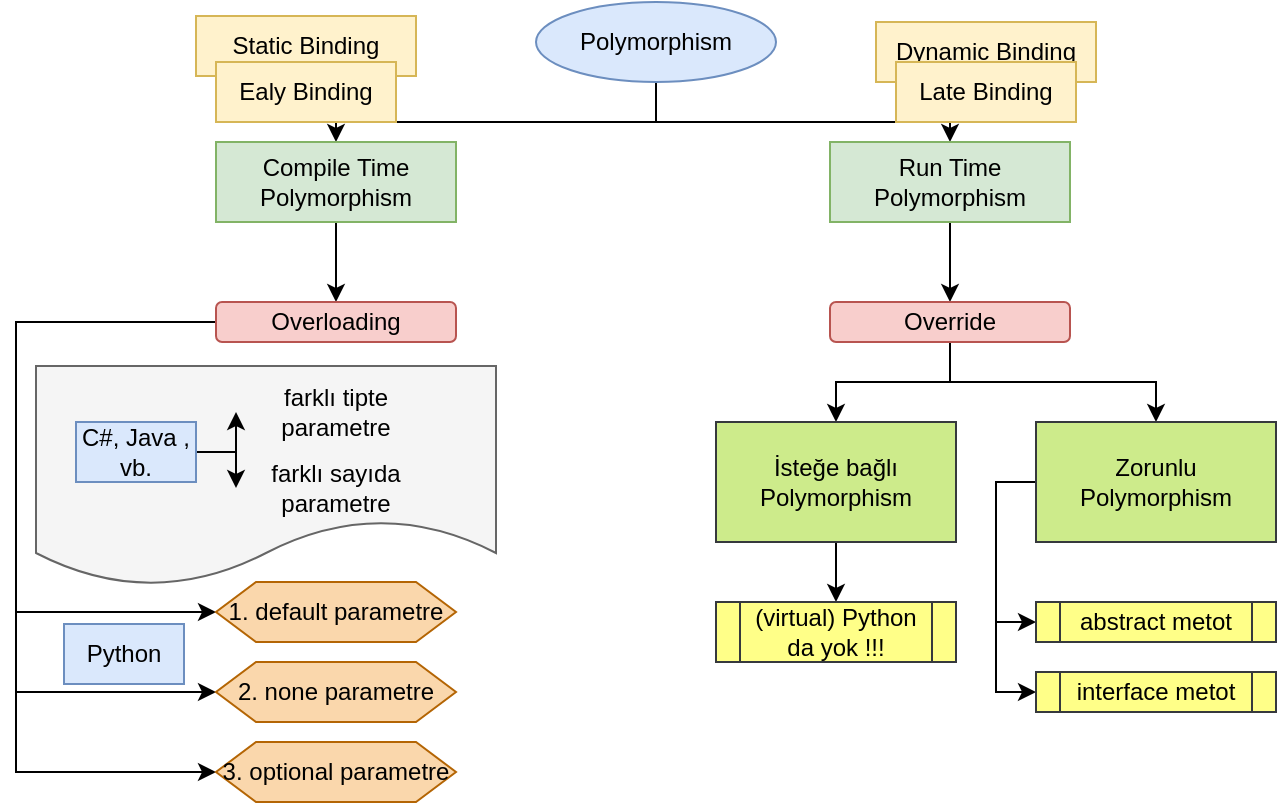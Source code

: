 <mxfile version="24.4.0" type="device">
  <diagram id="C5RBs43oDa-KdzZeNtuy" name="Page-1">
    <mxGraphModel dx="2968" dy="831" grid="1" gridSize="10" guides="1" tooltips="1" connect="1" arrows="1" fold="1" page="1" pageScale="1" pageWidth="827" pageHeight="1169" math="0" shadow="0">
      <root>
        <mxCell id="WIyWlLk6GJQsqaUBKTNV-0" />
        <mxCell id="WIyWlLk6GJQsqaUBKTNV-1" parent="WIyWlLk6GJQsqaUBKTNV-0" />
        <mxCell id="BZf4fPJrikUqSAzEE2tu-37" value="" style="shape=document;whiteSpace=wrap;html=1;boundedLbl=1;fillColor=#f5f5f5;strokeColor=#666666;fontColor=#333333;" vertex="1" parent="WIyWlLk6GJQsqaUBKTNV-1">
          <mxGeometry x="-870" y="192" width="230" height="110" as="geometry" />
        </mxCell>
        <mxCell id="BZf4fPJrikUqSAzEE2tu-22" style="edgeStyle=orthogonalEdgeStyle;rounded=0;orthogonalLoop=1;jettySize=auto;html=1;entryX=0.5;entryY=0;entryDx=0;entryDy=0;" edge="1" parent="WIyWlLk6GJQsqaUBKTNV-1" source="BZf4fPJrikUqSAzEE2tu-0" target="BZf4fPJrikUqSAzEE2tu-1">
          <mxGeometry relative="1" as="geometry">
            <Array as="points">
              <mxPoint x="-560" y="70" />
              <mxPoint x="-720" y="70" />
            </Array>
          </mxGeometry>
        </mxCell>
        <mxCell id="BZf4fPJrikUqSAzEE2tu-23" style="edgeStyle=orthogonalEdgeStyle;rounded=0;orthogonalLoop=1;jettySize=auto;html=1;entryX=0.5;entryY=0;entryDx=0;entryDy=0;" edge="1" parent="WIyWlLk6GJQsqaUBKTNV-1" source="BZf4fPJrikUqSAzEE2tu-0" target="BZf4fPJrikUqSAzEE2tu-2">
          <mxGeometry relative="1" as="geometry">
            <Array as="points">
              <mxPoint x="-560" y="70" />
              <mxPoint x="-413" y="70" />
            </Array>
          </mxGeometry>
        </mxCell>
        <mxCell id="BZf4fPJrikUqSAzEE2tu-0" value="Polymorphism" style="ellipse;whiteSpace=wrap;html=1;fillColor=#dae8fc;strokeColor=#6c8ebf;" vertex="1" parent="WIyWlLk6GJQsqaUBKTNV-1">
          <mxGeometry x="-620" y="10" width="120" height="40" as="geometry" />
        </mxCell>
        <mxCell id="BZf4fPJrikUqSAzEE2tu-24" style="edgeStyle=orthogonalEdgeStyle;rounded=0;orthogonalLoop=1;jettySize=auto;html=1;entryX=0.5;entryY=0;entryDx=0;entryDy=0;" edge="1" parent="WIyWlLk6GJQsqaUBKTNV-1" source="BZf4fPJrikUqSAzEE2tu-1" target="BZf4fPJrikUqSAzEE2tu-7">
          <mxGeometry relative="1" as="geometry" />
        </mxCell>
        <mxCell id="BZf4fPJrikUqSAzEE2tu-1" value="Compile Time Polymorphism" style="rounded=0;whiteSpace=wrap;html=1;fillColor=#d5e8d4;strokeColor=#82b366;" vertex="1" parent="WIyWlLk6GJQsqaUBKTNV-1">
          <mxGeometry x="-780" y="80" width="120" height="40" as="geometry" />
        </mxCell>
        <mxCell id="BZf4fPJrikUqSAzEE2tu-29" style="edgeStyle=orthogonalEdgeStyle;rounded=0;orthogonalLoop=1;jettySize=auto;html=1;entryX=0.5;entryY=0;entryDx=0;entryDy=0;" edge="1" parent="WIyWlLk6GJQsqaUBKTNV-1" source="BZf4fPJrikUqSAzEE2tu-2" target="BZf4fPJrikUqSAzEE2tu-16">
          <mxGeometry relative="1" as="geometry" />
        </mxCell>
        <mxCell id="BZf4fPJrikUqSAzEE2tu-2" value="Run Time Polymorphism" style="rounded=0;whiteSpace=wrap;html=1;fillColor=#d5e8d4;strokeColor=#82b366;" vertex="1" parent="WIyWlLk6GJQsqaUBKTNV-1">
          <mxGeometry x="-473" y="80" width="120" height="40" as="geometry" />
        </mxCell>
        <mxCell id="BZf4fPJrikUqSAzEE2tu-3" value="Static Binding" style="text;html=1;align=center;verticalAlign=middle;whiteSpace=wrap;rounded=0;fillColor=#fff2cc;strokeColor=#d6b656;" vertex="1" parent="WIyWlLk6GJQsqaUBKTNV-1">
          <mxGeometry x="-790" y="17" width="110" height="30" as="geometry" />
        </mxCell>
        <mxCell id="BZf4fPJrikUqSAzEE2tu-4" value="Ealy Binding" style="text;html=1;align=center;verticalAlign=middle;whiteSpace=wrap;rounded=0;fillColor=#fff2cc;strokeColor=#d6b656;" vertex="1" parent="WIyWlLk6GJQsqaUBKTNV-1">
          <mxGeometry x="-780" y="40" width="90" height="30" as="geometry" />
        </mxCell>
        <mxCell id="BZf4fPJrikUqSAzEE2tu-5" value="Dynamic Binding" style="text;html=1;align=center;verticalAlign=middle;whiteSpace=wrap;rounded=0;fillColor=#fff2cc;strokeColor=#d6b656;" vertex="1" parent="WIyWlLk6GJQsqaUBKTNV-1">
          <mxGeometry x="-450" y="20" width="110" height="30" as="geometry" />
        </mxCell>
        <mxCell id="BZf4fPJrikUqSAzEE2tu-6" value="Late Binding" style="text;html=1;align=center;verticalAlign=middle;whiteSpace=wrap;rounded=0;fillColor=#fff2cc;strokeColor=#d6b656;" vertex="1" parent="WIyWlLk6GJQsqaUBKTNV-1">
          <mxGeometry x="-440" y="40" width="90" height="30" as="geometry" />
        </mxCell>
        <mxCell id="BZf4fPJrikUqSAzEE2tu-25" style="edgeStyle=orthogonalEdgeStyle;rounded=0;orthogonalLoop=1;jettySize=auto;html=1;entryX=0;entryY=0.5;entryDx=0;entryDy=0;" edge="1" parent="WIyWlLk6GJQsqaUBKTNV-1" source="BZf4fPJrikUqSAzEE2tu-7" target="BZf4fPJrikUqSAzEE2tu-11">
          <mxGeometry relative="1" as="geometry">
            <Array as="points">
              <mxPoint x="-880" y="170" />
              <mxPoint x="-880" y="315" />
            </Array>
          </mxGeometry>
        </mxCell>
        <mxCell id="BZf4fPJrikUqSAzEE2tu-26" style="edgeStyle=orthogonalEdgeStyle;rounded=0;orthogonalLoop=1;jettySize=auto;html=1;entryX=0;entryY=0.5;entryDx=0;entryDy=0;" edge="1" parent="WIyWlLk6GJQsqaUBKTNV-1" source="BZf4fPJrikUqSAzEE2tu-7" target="BZf4fPJrikUqSAzEE2tu-12">
          <mxGeometry relative="1" as="geometry">
            <Array as="points">
              <mxPoint x="-880" y="170" />
              <mxPoint x="-880" y="355" />
            </Array>
          </mxGeometry>
        </mxCell>
        <mxCell id="BZf4fPJrikUqSAzEE2tu-28" style="edgeStyle=orthogonalEdgeStyle;rounded=0;orthogonalLoop=1;jettySize=auto;html=1;entryX=0;entryY=0.5;entryDx=0;entryDy=0;" edge="1" parent="WIyWlLk6GJQsqaUBKTNV-1" source="BZf4fPJrikUqSAzEE2tu-7" target="BZf4fPJrikUqSAzEE2tu-13">
          <mxGeometry relative="1" as="geometry">
            <Array as="points">
              <mxPoint x="-880" y="170" />
              <mxPoint x="-880" y="395" />
            </Array>
          </mxGeometry>
        </mxCell>
        <mxCell id="BZf4fPJrikUqSAzEE2tu-7" value="Overloading" style="rounded=1;whiteSpace=wrap;html=1;fillColor=#f8cecc;strokeColor=#b85450;" vertex="1" parent="WIyWlLk6GJQsqaUBKTNV-1">
          <mxGeometry x="-780" y="160" width="120" height="20" as="geometry" />
        </mxCell>
        <mxCell id="BZf4fPJrikUqSAzEE2tu-8" value="farklı tipte parametre" style="text;html=1;align=center;verticalAlign=middle;whiteSpace=wrap;rounded=0;" vertex="1" parent="WIyWlLk6GJQsqaUBKTNV-1">
          <mxGeometry x="-770" y="200" width="100" height="30" as="geometry" />
        </mxCell>
        <mxCell id="BZf4fPJrikUqSAzEE2tu-9" value="farklı sayıda parametre" style="text;html=1;align=center;verticalAlign=middle;whiteSpace=wrap;rounded=0;" vertex="1" parent="WIyWlLk6GJQsqaUBKTNV-1">
          <mxGeometry x="-770" y="238" width="100" height="30" as="geometry" />
        </mxCell>
        <mxCell id="BZf4fPJrikUqSAzEE2tu-11" value="1. default parametre" style="shape=hexagon;perimeter=hexagonPerimeter2;whiteSpace=wrap;html=1;fixedSize=1;fillColor=#fad7ac;strokeColor=#b46504;" vertex="1" parent="WIyWlLk6GJQsqaUBKTNV-1">
          <mxGeometry x="-780" y="300" width="120" height="30" as="geometry" />
        </mxCell>
        <mxCell id="BZf4fPJrikUqSAzEE2tu-12" value="2. none parametre" style="shape=hexagon;perimeter=hexagonPerimeter2;whiteSpace=wrap;html=1;fixedSize=1;fillColor=#fad7ac;strokeColor=#b46504;" vertex="1" parent="WIyWlLk6GJQsqaUBKTNV-1">
          <mxGeometry x="-780" y="340" width="120" height="30" as="geometry" />
        </mxCell>
        <mxCell id="BZf4fPJrikUqSAzEE2tu-13" value="3. optional parametre" style="shape=hexagon;perimeter=hexagonPerimeter2;whiteSpace=wrap;html=1;fixedSize=1;fillColor=#fad7ac;strokeColor=#b46504;" vertex="1" parent="WIyWlLk6GJQsqaUBKTNV-1">
          <mxGeometry x="-780" y="380" width="120" height="30" as="geometry" />
        </mxCell>
        <mxCell id="BZf4fPJrikUqSAzEE2tu-14" value="Python" style="text;html=1;align=center;verticalAlign=middle;whiteSpace=wrap;rounded=0;fillColor=#dae8fc;strokeColor=#6c8ebf;" vertex="1" parent="WIyWlLk6GJQsqaUBKTNV-1">
          <mxGeometry x="-856" y="321" width="60" height="30" as="geometry" />
        </mxCell>
        <mxCell id="BZf4fPJrikUqSAzEE2tu-38" style="edgeStyle=orthogonalEdgeStyle;rounded=0;orthogonalLoop=1;jettySize=auto;html=1;" edge="1" parent="WIyWlLk6GJQsqaUBKTNV-1" source="BZf4fPJrikUqSAzEE2tu-15" target="BZf4fPJrikUqSAzEE2tu-8">
          <mxGeometry relative="1" as="geometry" />
        </mxCell>
        <mxCell id="BZf4fPJrikUqSAzEE2tu-39" style="edgeStyle=orthogonalEdgeStyle;rounded=0;orthogonalLoop=1;jettySize=auto;html=1;exitX=1;exitY=0.5;exitDx=0;exitDy=0;" edge="1" parent="WIyWlLk6GJQsqaUBKTNV-1" source="BZf4fPJrikUqSAzEE2tu-15" target="BZf4fPJrikUqSAzEE2tu-9">
          <mxGeometry relative="1" as="geometry" />
        </mxCell>
        <mxCell id="BZf4fPJrikUqSAzEE2tu-15" value="C#, Java , vb." style="text;html=1;align=center;verticalAlign=middle;whiteSpace=wrap;rounded=0;fillColor=#dae8fc;strokeColor=#6c8ebf;" vertex="1" parent="WIyWlLk6GJQsqaUBKTNV-1">
          <mxGeometry x="-850" y="220" width="60" height="30" as="geometry" />
        </mxCell>
        <mxCell id="BZf4fPJrikUqSAzEE2tu-30" style="edgeStyle=orthogonalEdgeStyle;rounded=0;orthogonalLoop=1;jettySize=auto;html=1;entryX=0.5;entryY=0;entryDx=0;entryDy=0;" edge="1" parent="WIyWlLk6GJQsqaUBKTNV-1" source="BZf4fPJrikUqSAzEE2tu-16" target="BZf4fPJrikUqSAzEE2tu-17">
          <mxGeometry relative="1" as="geometry" />
        </mxCell>
        <mxCell id="BZf4fPJrikUqSAzEE2tu-31" style="edgeStyle=orthogonalEdgeStyle;rounded=0;orthogonalLoop=1;jettySize=auto;html=1;entryX=0.5;entryY=0;entryDx=0;entryDy=0;" edge="1" parent="WIyWlLk6GJQsqaUBKTNV-1" source="BZf4fPJrikUqSAzEE2tu-16" target="BZf4fPJrikUqSAzEE2tu-18">
          <mxGeometry relative="1" as="geometry" />
        </mxCell>
        <mxCell id="BZf4fPJrikUqSAzEE2tu-16" value="Override" style="rounded=1;whiteSpace=wrap;html=1;fillColor=#f8cecc;strokeColor=#b85450;" vertex="1" parent="WIyWlLk6GJQsqaUBKTNV-1">
          <mxGeometry x="-473" y="160" width="120" height="20" as="geometry" />
        </mxCell>
        <mxCell id="BZf4fPJrikUqSAzEE2tu-32" style="edgeStyle=orthogonalEdgeStyle;rounded=0;orthogonalLoop=1;jettySize=auto;html=1;entryX=0.5;entryY=0;entryDx=0;entryDy=0;" edge="1" parent="WIyWlLk6GJQsqaUBKTNV-1" source="BZf4fPJrikUqSAzEE2tu-17" target="BZf4fPJrikUqSAzEE2tu-19">
          <mxGeometry relative="1" as="geometry" />
        </mxCell>
        <mxCell id="BZf4fPJrikUqSAzEE2tu-17" value="İsteğe bağlı Polymorphism" style="rounded=0;whiteSpace=wrap;html=1;fillColor=#cdeb8b;strokeColor=#36393d;" vertex="1" parent="WIyWlLk6GJQsqaUBKTNV-1">
          <mxGeometry x="-530" y="220" width="120" height="60" as="geometry" />
        </mxCell>
        <mxCell id="BZf4fPJrikUqSAzEE2tu-33" style="edgeStyle=orthogonalEdgeStyle;rounded=0;orthogonalLoop=1;jettySize=auto;html=1;entryX=0;entryY=0.5;entryDx=0;entryDy=0;exitX=0;exitY=0.5;exitDx=0;exitDy=0;" edge="1" parent="WIyWlLk6GJQsqaUBKTNV-1" source="BZf4fPJrikUqSAzEE2tu-18" target="BZf4fPJrikUqSAzEE2tu-20">
          <mxGeometry relative="1" as="geometry" />
        </mxCell>
        <mxCell id="BZf4fPJrikUqSAzEE2tu-36" style="edgeStyle=orthogonalEdgeStyle;rounded=0;orthogonalLoop=1;jettySize=auto;html=1;entryX=0;entryY=0.5;entryDx=0;entryDy=0;" edge="1" parent="WIyWlLk6GJQsqaUBKTNV-1" source="BZf4fPJrikUqSAzEE2tu-18" target="BZf4fPJrikUqSAzEE2tu-21">
          <mxGeometry relative="1" as="geometry">
            <Array as="points">
              <mxPoint x="-390" y="250" />
              <mxPoint x="-390" y="355" />
            </Array>
          </mxGeometry>
        </mxCell>
        <mxCell id="BZf4fPJrikUqSAzEE2tu-18" value="Zorunlu Polymorphism" style="rounded=0;whiteSpace=wrap;html=1;fillColor=#cdeb8b;strokeColor=#36393d;" vertex="1" parent="WIyWlLk6GJQsqaUBKTNV-1">
          <mxGeometry x="-370" y="220" width="120" height="60" as="geometry" />
        </mxCell>
        <mxCell id="BZf4fPJrikUqSAzEE2tu-19" value="(virtual) Python da yok !!!" style="shape=process;whiteSpace=wrap;html=1;backgroundOutline=1;fillColor=#ffff88;strokeColor=#36393d;" vertex="1" parent="WIyWlLk6GJQsqaUBKTNV-1">
          <mxGeometry x="-530" y="310" width="120" height="30" as="geometry" />
        </mxCell>
        <mxCell id="BZf4fPJrikUqSAzEE2tu-20" value="abstract metot" style="shape=process;whiteSpace=wrap;html=1;backgroundOutline=1;fillColor=#ffff88;strokeColor=#36393d;" vertex="1" parent="WIyWlLk6GJQsqaUBKTNV-1">
          <mxGeometry x="-370" y="310" width="120" height="20" as="geometry" />
        </mxCell>
        <mxCell id="BZf4fPJrikUqSAzEE2tu-21" value="interface metot" style="shape=process;whiteSpace=wrap;html=1;backgroundOutline=1;fillColor=#ffff88;strokeColor=#36393d;" vertex="1" parent="WIyWlLk6GJQsqaUBKTNV-1">
          <mxGeometry x="-370" y="345" width="120" height="20" as="geometry" />
        </mxCell>
      </root>
    </mxGraphModel>
  </diagram>
</mxfile>
